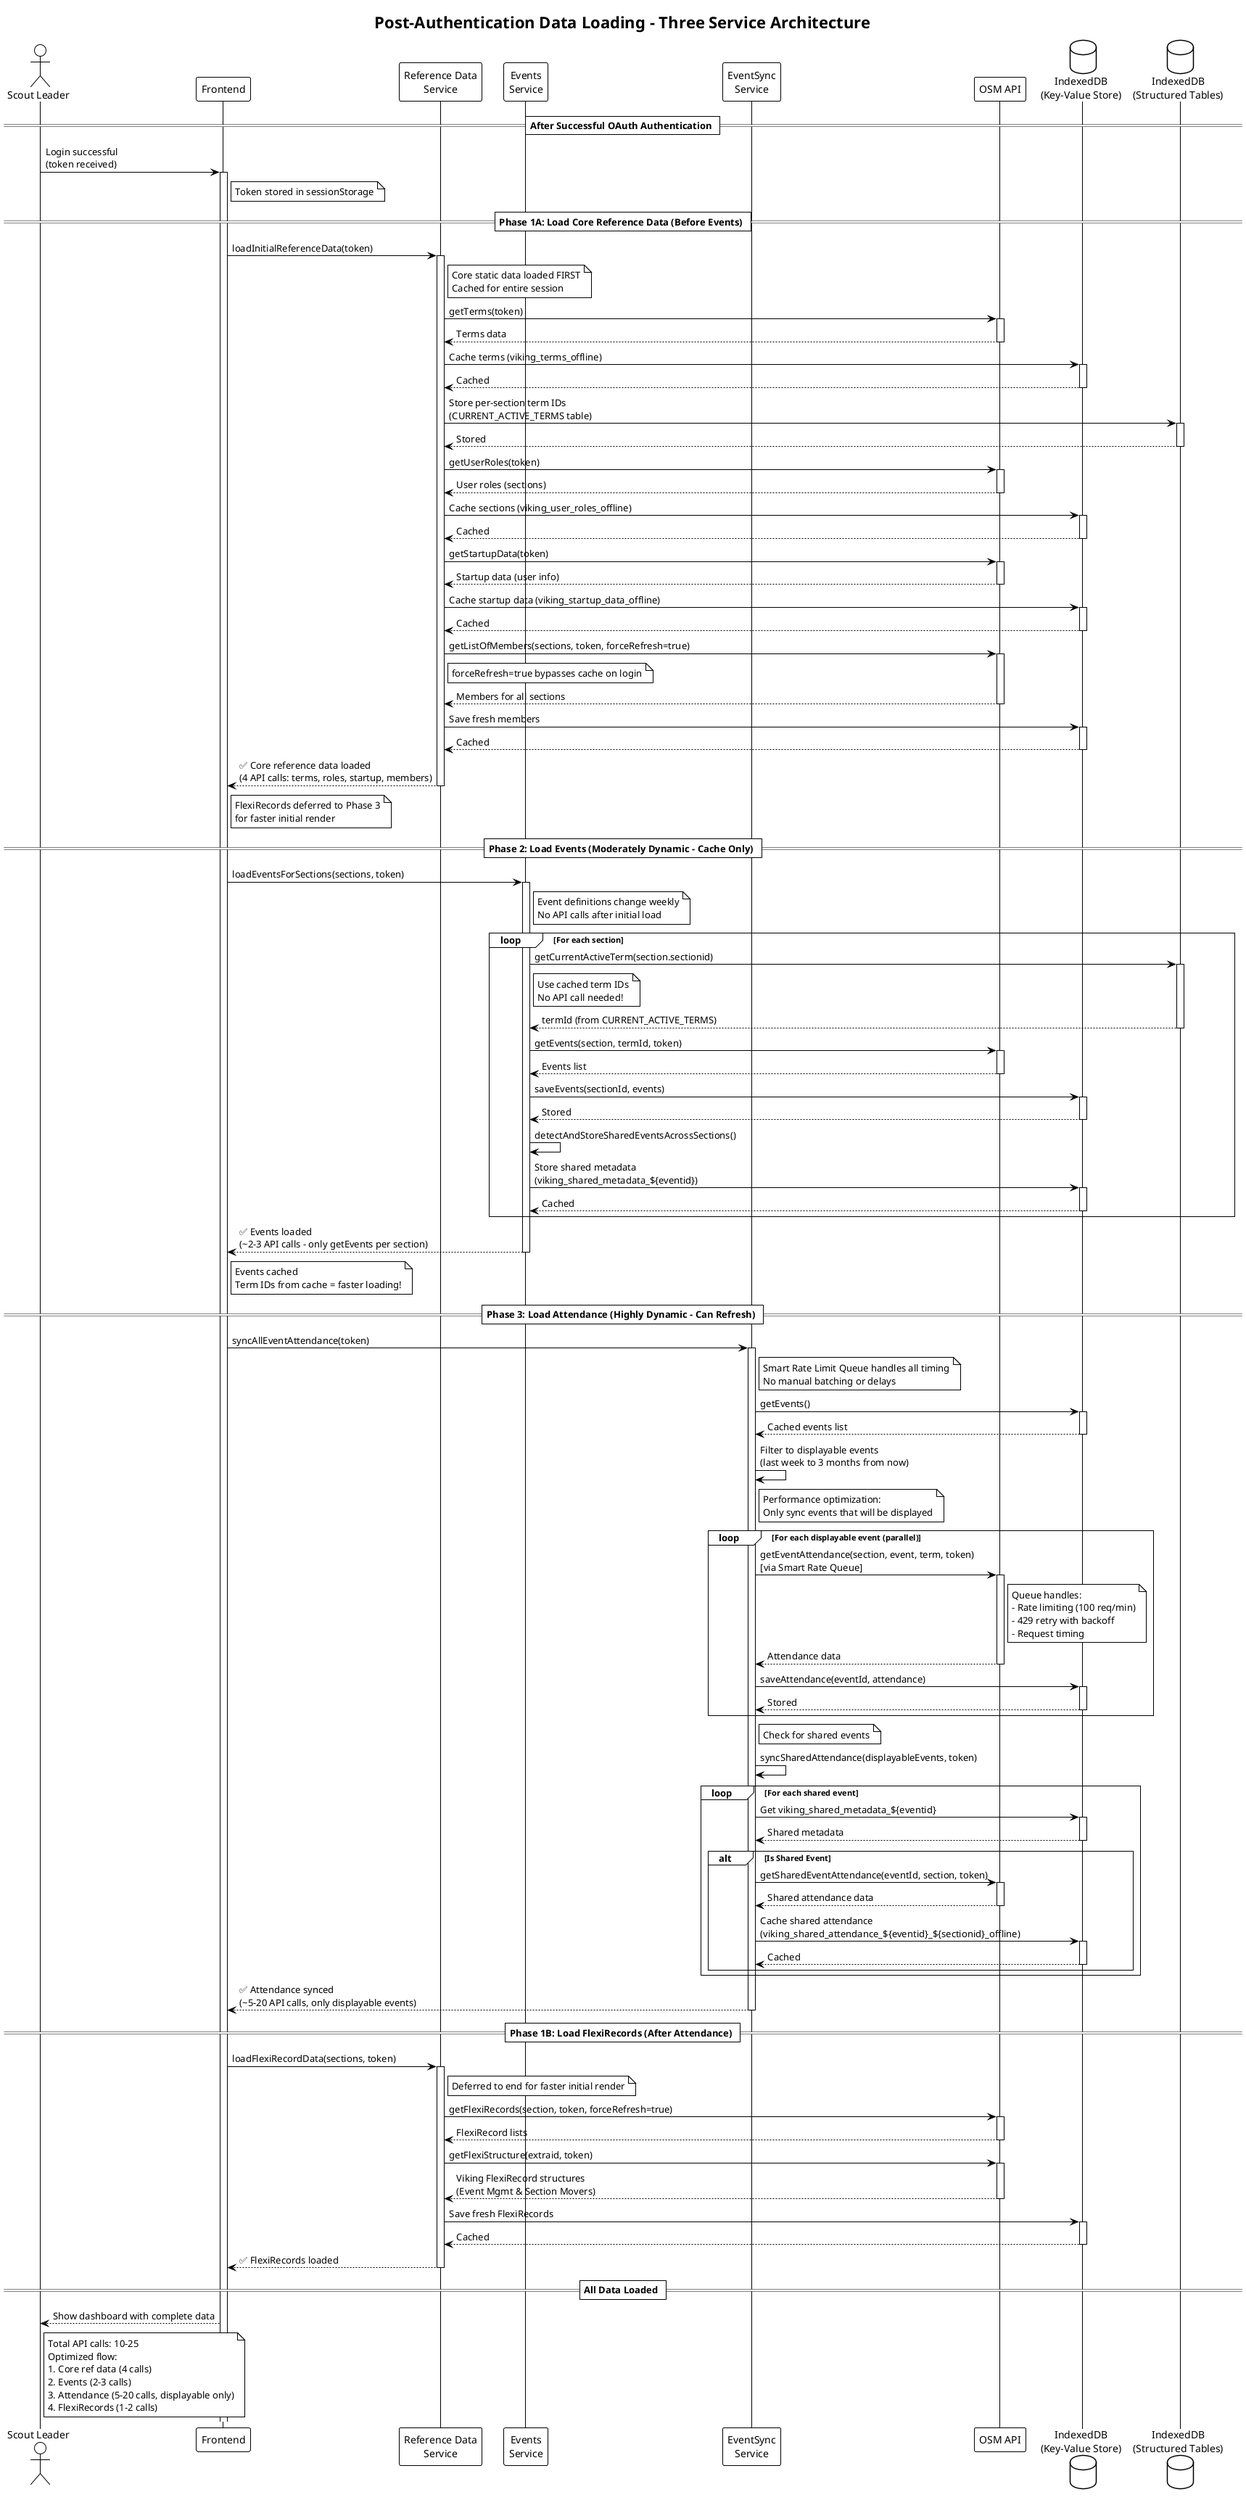 @startuml Initial Login Data Load
!theme plain
title Post-Authentication Data Loading - Three Service Architecture

actor "Scout Leader" as User
participant "Frontend" as Frontend
participant "Reference Data\nService" as RefData
participant "Events\nService" as EventsSvc
participant "EventSync\nService" as SyncSvc
participant "OSM API" as OSM
database "IndexedDB\n(Key-Value Store)" as Storage
database "IndexedDB\n(Structured Tables)" as TableDB

== After Successful OAuth Authentication ==
User -> Frontend: Login successful\n(token received)
activate Frontend
note right of Frontend: Token stored in sessionStorage

== Phase 1A: Load Core Reference Data (Before Events) ==
Frontend -> RefData: loadInitialReferenceData(token)
activate RefData
note right of RefData: Core static data loaded FIRST\nCached for entire session

RefData -> OSM: getTerms(token)
activate OSM
OSM --> RefData: Terms data
deactivate OSM
RefData -> Storage: Cache terms (viking_terms_offline)
activate Storage
Storage --> RefData: Cached
deactivate Storage
RefData -> TableDB: Store per-section term IDs\n(CURRENT_ACTIVE_TERMS table)
activate TableDB
TableDB --> RefData: Stored
deactivate TableDB

RefData -> OSM: getUserRoles(token)
activate OSM
OSM --> RefData: User roles (sections)
deactivate OSM
RefData -> Storage: Cache sections (viking_user_roles_offline)
activate Storage
Storage --> RefData: Cached
deactivate Storage

RefData -> OSM: getStartupData(token)
activate OSM
OSM --> RefData: Startup data (user info)
deactivate OSM
RefData -> Storage: Cache startup data (viking_startup_data_offline)
activate Storage
Storage --> RefData: Cached
deactivate Storage

RefData -> OSM: getListOfMembers(sections, token, forceRefresh=true)
activate OSM
note right of RefData: forceRefresh=true bypasses cache on login
OSM --> RefData: Members for all sections
deactivate OSM
RefData -> Storage: Save fresh members
activate Storage
Storage --> RefData: Cached
deactivate Storage

RefData --> Frontend: ✅ Core reference data loaded\n(4 API calls: terms, roles, startup, members)
deactivate RefData
note right of Frontend: FlexiRecords deferred to Phase 3\nfor faster initial render

== Phase 2: Load Events (Moderately Dynamic - Cache Only) ==
Frontend -> EventsSvc: loadEventsForSections(sections, token)
activate EventsSvc
note right of EventsSvc: Event definitions change weekly\nNo API calls after initial load

loop For each section
    EventsSvc -> TableDB: getCurrentActiveTerm(section.sectionid)
    activate TableDB
    note right of EventsSvc: Use cached term IDs\nNo API call needed!
    TableDB --> EventsSvc: termId (from CURRENT_ACTIVE_TERMS)
    deactivate TableDB

    EventsSvc -> OSM: getEvents(section, termId, token)
    activate OSM
    OSM --> EventsSvc: Events list
    deactivate OSM

    EventsSvc -> Storage: saveEvents(sectionId, events)
    activate Storage
    Storage --> EventsSvc: Stored
    deactivate Storage

    EventsSvc -> EventsSvc: detectAndStoreSharedEventsAcrossSections()
    EventsSvc -> Storage: Store shared metadata\n(viking_shared_metadata_${eventid})
    activate Storage
    Storage --> EventsSvc: Cached
    deactivate Storage
end

EventsSvc --> Frontend: ✅ Events loaded\n(~2-3 API calls - only getEvents per section)
deactivate EventsSvc
note right of Frontend: Events cached\nTerm IDs from cache = faster loading!

== Phase 3: Load Attendance (Highly Dynamic - Can Refresh) ==
Frontend -> SyncSvc: syncAllEventAttendance(token)
activate SyncSvc
note right of SyncSvc: Smart Rate Limit Queue handles all timing\nNo manual batching or delays

SyncSvc -> Storage: getEvents()
activate Storage
Storage --> SyncSvc: Cached events list
deactivate Storage

SyncSvc -> SyncSvc: Filter to displayable events\n(last week to 3 months from now)
note right of SyncSvc: Performance optimization:\nOnly sync events that will be displayed

loop For each displayable event (parallel)
    SyncSvc -> OSM: getEventAttendance(section, event, term, token)\n[via Smart Rate Queue]
    activate OSM
    note right of OSM: Queue handles:\n- Rate limiting (100 req/min)\n- 429 retry with backoff\n- Request timing
    OSM --> SyncSvc: Attendance data
    deactivate OSM

    SyncSvc -> Storage: saveAttendance(eventId, attendance)
    activate Storage
    Storage --> SyncSvc: Stored
    deactivate Storage
end

note right of SyncSvc: Check for shared events
SyncSvc -> SyncSvc: syncSharedAttendance(displayableEvents, token)
loop For each shared event
    SyncSvc -> Storage: Get viking_shared_metadata_${eventid}
    activate Storage
    Storage --> SyncSvc: Shared metadata
    deactivate Storage

    alt Is Shared Event
        SyncSvc -> OSM: getSharedEventAttendance(eventId, section, token)
        activate OSM
        OSM --> SyncSvc: Shared attendance data
        deactivate OSM

        SyncSvc -> Storage: Cache shared attendance\n(viking_shared_attendance_${eventid}_${sectionid}_offline)
        activate Storage
        Storage --> SyncSvc: Cached
        deactivate Storage
    end
end

SyncSvc --> Frontend: ✅ Attendance synced\n(~5-20 API calls, only displayable events)
deactivate SyncSvc

== Phase 1B: Load FlexiRecords (After Attendance) ==
Frontend -> RefData: loadFlexiRecordData(sections, token)
activate RefData
note right of RefData: Deferred to end for faster initial render

RefData -> OSM: getFlexiRecords(section, token, forceRefresh=true)
activate OSM
OSM --> RefData: FlexiRecord lists
deactivate OSM
RefData -> OSM: getFlexiStructure(extraid, token)
activate OSM
OSM --> RefData: Viking FlexiRecord structures\n(Event Mgmt & Section Movers)
deactivate OSM
RefData -> Storage: Save fresh FlexiRecords
activate Storage
Storage --> RefData: Cached
deactivate Storage

RefData --> Frontend: ✅ FlexiRecords loaded
deactivate RefData

== All Data Loaded ==
Frontend --> User: Show dashboard with complete data
note right of User: Total API calls: 10-25\nOptimized flow:\n1. Core ref data (4 calls)\n2. Events (2-3 calls)\n3. Attendance (5-20 calls, displayable only)\n4. FlexiRecords (1-2 calls)

@enduml